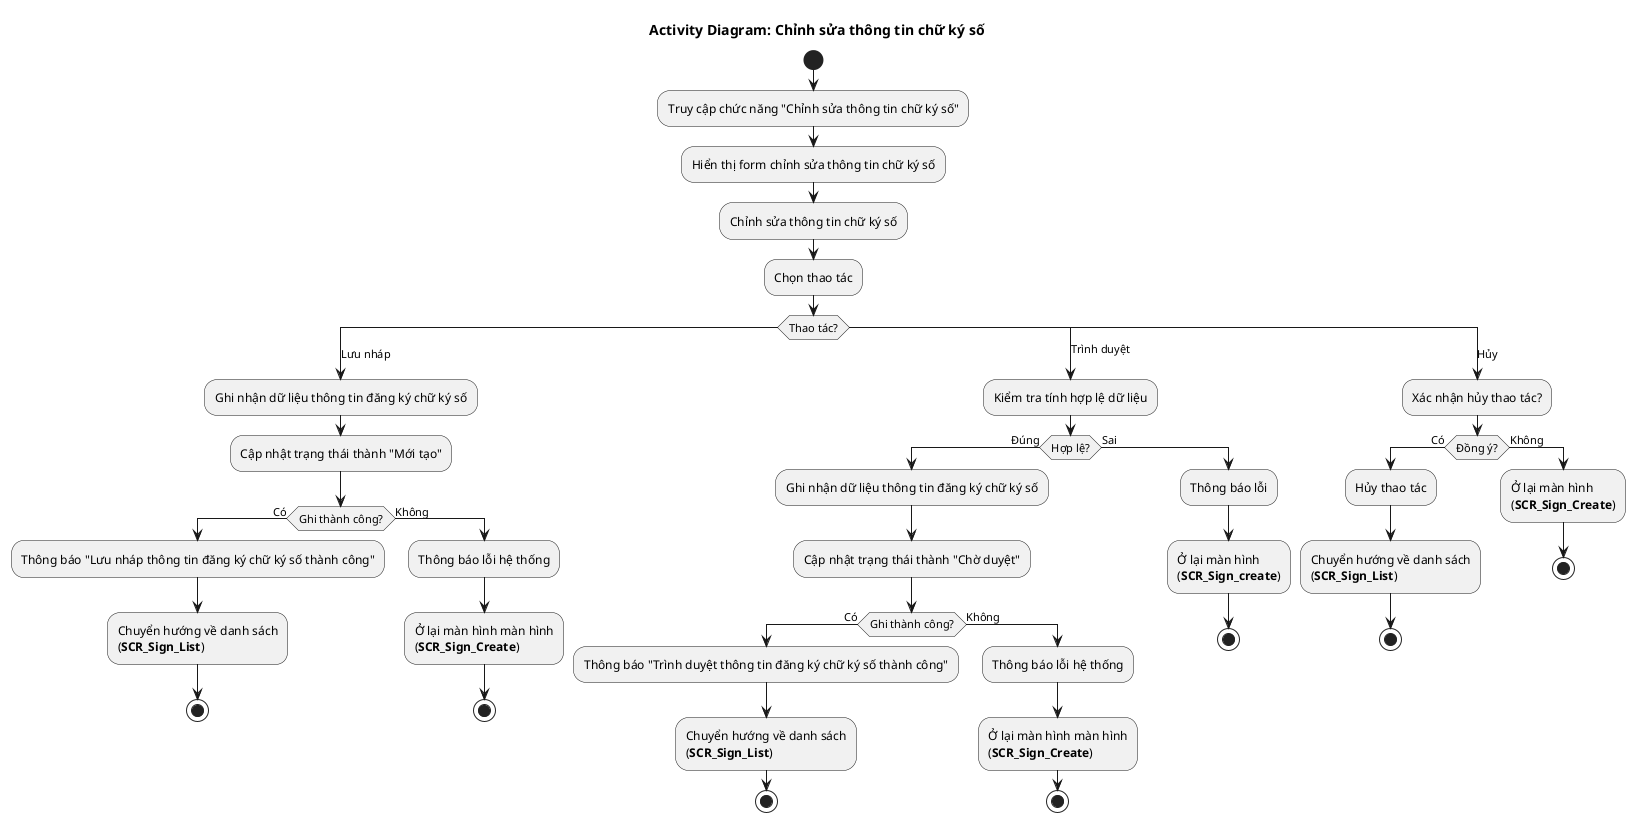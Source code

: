 @startuml AD_Sign_Update
!pragma layout smetana
title Activity Diagram: Chỉnh sửa thông tin chữ ký số
start
:Truy cập chức năng "Chỉnh sửa thông tin chữ ký số";
:Hiển thị form chỉnh sửa thông tin chữ ký số;
:Chỉnh sửa thông tin chữ ký số;
  :Chọn thao tác;
  switch (Thao tác?)
    case (Lưu nháp)
      :Ghi nhận dữ liệu thông tin đăng ký chữ ký số;
      :Cập nhật trạng thái thành "Mới tạo";
      if (Ghi thành công?) then (Có)
        :Thông báo "Lưu nháp thông tin đăng ký chữ ký số thành công";
        :Chuyển hướng về danh sách\n(**SCR_Sign_List**);
        stop
      else (Không)
        :Thông báo lỗi hệ thống;
        :Ở lại màn hình màn hình\n(**SCR_Sign_Create**);
        stop
      endif
    case (Trình duyệt)
      :Kiểm tra tính hợp lệ dữ liệu;
      if (Hợp lệ?) then (Đúng)
        :Ghi nhận dữ liệu thông tin đăng ký chữ ký số;
        :Cập nhật trạng thái thành "Chờ duyệt";
          if (Ghi thành công?) then (Có)
            :Thông báo "Trình duyệt thông tin đăng ký chữ ký số thành công";
            :Chuyển hướng về danh sách\n(**SCR_Sign_List**);
            stop
          else (Không)
            :Thông báo lỗi hệ thống;
            :Ở lại màn hình màn hình\n(**SCR_Sign_Create**);
            stop
          endif
      else (Sai)
        :Thông báo lỗi;
        :Ở lại màn hình\n(**SCR_Sign_create**);
        stop
      endif
    case (Hủy)
      :Xác nhận hủy thao tác?;
      if (Đồng ý?) then (Có)
        :Hủy thao tác;
        :Chuyển hướng về danh sách\n(**SCR_Sign_List**);
        stop
      else (Không)
        :Ở lại màn hình\n(**SCR_Sign_Create**);
        stop
      endif
  endswitch
@enduml

